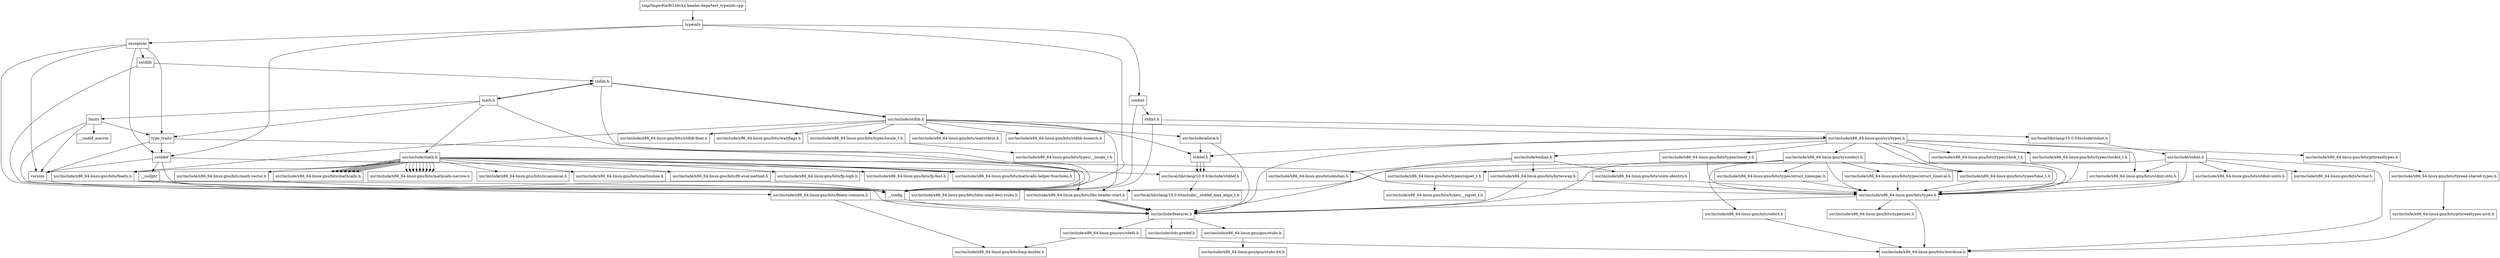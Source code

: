 digraph "dependencies" {
  header_1 [ shape="box", label="typeinfo"];
  header_0 [ shape="box", label="tmp/tmpw8iwRO.libcxx.header.deps/test_typeinfo.cpp"];
  header_2 [ shape="box", label="__config"];
  header_3 [ shape="box", label="usr/include/features.h"];
  header_4 [ shape="box", label="usr/include/stdc-predef.h"];
  header_5 [ shape="box", label="usr/include/x86_64-linux-gnu/sys/cdefs.h"];
  header_6 [ shape="box", label="usr/include/x86_64-linux-gnu/bits/wordsize.h"];
  header_7 [ shape="box", label="usr/include/x86_64-linux-gnu/bits/long-double.h"];
  header_8 [ shape="box", label="usr/include/x86_64-linux-gnu/gnu/stubs.h"];
  header_9 [ shape="box", label="usr/include/x86_64-linux-gnu/gnu/stubs-64.h"];
  header_11 [ shape="box", label="exception"];
  header_12 [ shape="box", label="cstddef"];
  header_13 [ shape="box", label="version"];
  header_14 [ shape="box", label="usr/local/lib/clang/10.0.0/include/stddef.h"];
  header_15 [ shape="box", label="usr/local/lib/clang/10.0.0/include/__stddef_max_align_t.h"];
  header_16 [ shape="box", label="__nullptr"];
  header_17 [ shape="box", label="cstdlib"];
  header_18 [ shape="box", label="stdlib.h"];
  header_19 [ shape="box", label="usr/include/stdlib.h"];
  header_20 [ shape="box", label="usr/include/x86_64-linux-gnu/bits/libc-header-start.h"];
  header_21 [ shape="box", label="stddef.h"];
  header_22 [ shape="box", label="usr/include/x86_64-linux-gnu/bits/waitflags.h"];
  header_23 [ shape="box", label="usr/include/x86_64-linux-gnu/bits/waitstatus.h"];
  header_24 [ shape="box", label="usr/include/x86_64-linux-gnu/bits/floatn.h"];
  header_25 [ shape="box", label="usr/include/x86_64-linux-gnu/bits/floatn-common.h"];
  header_26 [ shape="box", label="usr/include/x86_64-linux-gnu/bits/types/locale_t.h"];
  header_27 [ shape="box", label="usr/include/x86_64-linux-gnu/bits/types/__locale_t.h"];
  header_28 [ shape="box", label="usr/include/x86_64-linux-gnu/sys/types.h"];
  header_29 [ shape="box", label="usr/include/x86_64-linux-gnu/bits/types.h"];
  header_30 [ shape="box", label="usr/include/x86_64-linux-gnu/bits/typesizes.h"];
  header_31 [ shape="box", label="usr/include/x86_64-linux-gnu/bits/types/clock_t.h"];
  header_32 [ shape="box", label="usr/include/x86_64-linux-gnu/bits/types/clockid_t.h"];
  header_33 [ shape="box", label="usr/include/x86_64-linux-gnu/bits/types/time_t.h"];
  header_34 [ shape="box", label="usr/include/x86_64-linux-gnu/bits/types/timer_t.h"];
  header_35 [ shape="box", label="usr/include/x86_64-linux-gnu/bits/stdint-intn.h"];
  header_36 [ shape="box", label="usr/include/endian.h"];
  header_37 [ shape="box", label="usr/include/x86_64-linux-gnu/bits/endian.h"];
  header_38 [ shape="box", label="usr/include/x86_64-linux-gnu/bits/byteswap.h"];
  header_39 [ shape="box", label="usr/include/x86_64-linux-gnu/bits/uintn-identity.h"];
  header_40 [ shape="box", label="usr/include/x86_64-linux-gnu/sys/select.h"];
  header_41 [ shape="box", label="usr/include/x86_64-linux-gnu/bits/select.h"];
  header_42 [ shape="box", label="usr/include/x86_64-linux-gnu/bits/types/sigset_t.h"];
  header_43 [ shape="box", label="usr/include/x86_64-linux-gnu/bits/types/__sigset_t.h"];
  header_44 [ shape="box", label="usr/include/x86_64-linux-gnu/bits/types/struct_timeval.h"];
  header_45 [ shape="box", label="usr/include/x86_64-linux-gnu/bits/types/struct_timespec.h"];
  header_46 [ shape="box", label="usr/include/x86_64-linux-gnu/bits/pthreadtypes.h"];
  header_47 [ shape="box", label="usr/include/x86_64-linux-gnu/bits/thread-shared-types.h"];
  header_48 [ shape="box", label="usr/include/x86_64-linux-gnu/bits/pthreadtypes-arch.h"];
  header_49 [ shape="box", label="usr/include/alloca.h"];
  header_50 [ shape="box", label="usr/include/x86_64-linux-gnu/bits/stdlib-bsearch.h"];
  header_51 [ shape="box", label="usr/include/x86_64-linux-gnu/bits/stdlib-float.h"];
  header_52 [ shape="box", label="math.h"];
  header_53 [ shape="box", label="usr/include/math.h"];
  header_54 [ shape="box", label="usr/include/x86_64-linux-gnu/bits/math-vector.h"];
  header_55 [ shape="box", label="usr/include/x86_64-linux-gnu/bits/libm-simd-decl-stubs.h"];
  header_56 [ shape="box", label="usr/include/x86_64-linux-gnu/bits/flt-eval-method.h"];
  header_57 [ shape="box", label="usr/include/x86_64-linux-gnu/bits/fp-logb.h"];
  header_58 [ shape="box", label="usr/include/x86_64-linux-gnu/bits/fp-fast.h"];
  header_59 [ shape="box", label="usr/include/x86_64-linux-gnu/bits/mathcalls-helper-functions.h"];
  header_60 [ shape="box", label="usr/include/x86_64-linux-gnu/bits/mathcalls.h"];
  header_61 [ shape="box", label="usr/include/x86_64-linux-gnu/bits/mathcalls-narrow.h"];
  header_62 [ shape="box", label="usr/include/x86_64-linux-gnu/bits/iscanonical.h"];
  header_63 [ shape="box", label="usr/include/x86_64-linux-gnu/bits/mathinline.h"];
  header_64 [ shape="box", label="type_traits"];
  header_65 [ shape="box", label="limits"];
  header_66 [ shape="box", label="__undef_macros"];
  header_67 [ shape="box", label="cstdint"];
  header_68 [ shape="box", label="stdint.h"];
  header_69 [ shape="box", label="usr/local/lib/clang/10.0.0/include/stdint.h"];
  header_70 [ shape="box", label="usr/include/stdint.h"];
  header_71 [ shape="box", label="usr/include/x86_64-linux-gnu/bits/wchar.h"];
  header_72 [ shape="box", label="usr/include/x86_64-linux-gnu/bits/stdint-uintn.h"];
  header_65 -> header_2;
  header_65 -> header_64;
  header_65 -> header_66;
  header_65 -> header_13;
  header_1 -> header_2;
  header_1 -> header_11;
  header_1 -> header_12;
  header_1 -> header_67;
  header_8 -> header_9;
  header_49 -> header_3;
  header_49 -> header_21;
  header_69 -> header_70;
  header_16 -> header_2;
  header_11 -> header_2;
  header_11 -> header_12;
  header_11 -> header_17;
  header_11 -> header_64;
  header_11 -> header_13;
  header_29 -> header_3;
  header_29 -> header_6;
  header_29 -> header_30;
  header_68 -> header_2;
  header_68 -> header_69;
  header_67 -> header_2;
  header_67 -> header_68;
  header_54 -> header_55;
  header_39 -> header_29;
  header_40 -> header_3;
  header_40 -> header_29;
  header_40 -> header_41;
  header_40 -> header_42;
  header_40 -> header_33;
  header_40 -> header_44;
  header_40 -> header_45;
  header_52 -> header_2;
  header_52 -> header_18;
  header_52 -> header_53;
  header_52 -> header_64;
  header_52 -> header_65;
  header_14 -> header_15;
  header_35 -> header_29;
  header_28 -> header_3;
  header_28 -> header_29;
  header_28 -> header_31;
  header_28 -> header_32;
  header_28 -> header_33;
  header_28 -> header_34;
  header_28 -> header_21;
  header_28 -> header_35;
  header_28 -> header_36;
  header_28 -> header_40;
  header_28 -> header_46;
  header_17 -> header_2;
  header_17 -> header_18;
  header_32 -> header_29;
  header_5 -> header_6;
  header_5 -> header_7;
  header_42 -> header_43;
  header_45 -> header_29;
  header_64 -> header_2;
  header_64 -> header_12;
  header_64 -> header_13;
  header_24 -> header_3;
  header_24 -> header_25;
  header_53 -> header_20;
  header_53 -> header_29;
  header_53 -> header_54;
  header_53 -> header_24;
  header_53 -> header_56;
  header_53 -> header_57;
  header_53 -> header_58;
  header_53 -> header_59;
  header_53 -> header_60;
  header_53 -> header_59;
  header_53 -> header_60;
  header_53 -> header_59;
  header_53 -> header_60;
  header_53 -> header_60;
  header_53 -> header_60;
  header_53 -> header_60;
  header_53 -> header_60;
  header_53 -> header_61;
  header_53 -> header_61;
  header_53 -> header_61;
  header_53 -> header_61;
  header_53 -> header_61;
  header_53 -> header_61;
  header_53 -> header_61;
  header_53 -> header_61;
  header_53 -> header_61;
  header_53 -> header_62;
  header_53 -> header_63;
  header_70 -> header_20;
  header_70 -> header_29;
  header_70 -> header_71;
  header_70 -> header_6;
  header_70 -> header_35;
  header_70 -> header_72;
  header_47 -> header_48;
  header_3 -> header_4;
  header_3 -> header_5;
  header_3 -> header_8;
  header_38 -> header_3;
  header_38 -> header_29;
  header_19 -> header_20;
  header_19 -> header_21;
  header_19 -> header_22;
  header_19 -> header_23;
  header_19 -> header_24;
  header_19 -> header_26;
  header_19 -> header_28;
  header_19 -> header_49;
  header_19 -> header_50;
  header_19 -> header_51;
  header_46 -> header_47;
  header_25 -> header_3;
  header_25 -> header_7;
  header_33 -> header_29;
  header_2 -> header_3;
  header_31 -> header_29;
  header_13 -> header_2;
  header_48 -> header_6;
  header_44 -> header_29;
  header_20 -> header_3;
  header_20 -> header_3;
  header_20 -> header_3;
  header_72 -> header_29;
  header_41 -> header_6;
  header_26 -> header_27;
  header_18 -> header_2;
  header_18 -> header_19;
  header_18 -> header_52;
  header_18 -> header_19;
  header_34 -> header_29;
  header_21 -> header_14;
  header_21 -> header_14;
  header_21 -> header_14;
  header_0 -> header_1;
  header_36 -> header_3;
  header_36 -> header_37;
  header_36 -> header_38;
  header_36 -> header_39;
  header_12 -> header_2;
  header_12 -> header_13;
  header_12 -> header_14;
  header_12 -> header_16;
}
